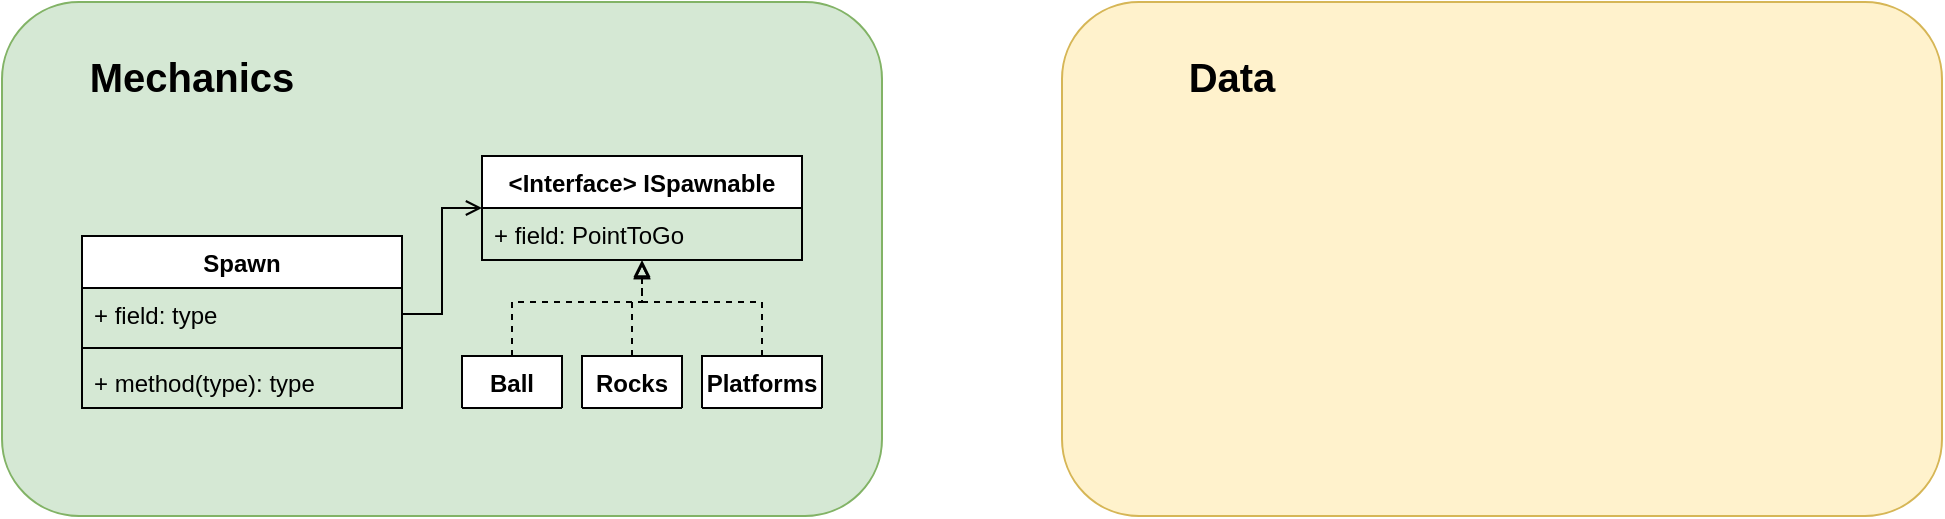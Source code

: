 <mxfile version="14.5.1" type="device"><diagram id="QISGlzCq7Bs7Ywk_yoOA" name="Scheme"><mxGraphModel dx="1707" dy="987" grid="1" gridSize="10" guides="1" tooltips="1" connect="1" arrows="1" fold="1" page="1" pageScale="1" pageWidth="1200" pageHeight="1920" math="0" shadow="0"><root><mxCell id="0"/><mxCell id="1" parent="0"/><mxCell id="0goeNSYIqT5PaspgPU6L-22" value="" style="rounded=1;whiteSpace=wrap;html=1;fillColor=#fff2cc;strokeColor=#d6b656;" parent="1" vertex="1"><mxGeometry x="640" y="300" width="440" height="257" as="geometry"/></mxCell><mxCell id="0goeNSYIqT5PaspgPU6L-16" value="" style="rounded=1;whiteSpace=wrap;html=1;fillColor=#d5e8d4;strokeColor=#82b366;" parent="1" vertex="1"><mxGeometry x="110" y="300" width="440" height="257" as="geometry"/></mxCell><mxCell id="0goeNSYIqT5PaspgPU6L-1" value="Spawn" style="swimlane;fontStyle=1;align=center;verticalAlign=top;childLayout=stackLayout;horizontal=1;startSize=26;horizontalStack=0;resizeParent=1;resizeParentMax=0;resizeLast=0;collapsible=1;marginBottom=0;" parent="1" vertex="1"><mxGeometry x="150" y="417" width="160" height="86" as="geometry"><mxRectangle x="680" y="157" width="70" height="26" as="alternateBounds"/></mxGeometry></mxCell><mxCell id="0goeNSYIqT5PaspgPU6L-2" value="+ field: type" style="text;strokeColor=none;fillColor=none;align=left;verticalAlign=top;spacingLeft=4;spacingRight=4;overflow=hidden;rotatable=0;points=[[0,0.5],[1,0.5]];portConstraint=eastwest;" parent="0goeNSYIqT5PaspgPU6L-1" vertex="1"><mxGeometry y="26" width="160" height="26" as="geometry"/></mxCell><mxCell id="0goeNSYIqT5PaspgPU6L-3" value="" style="line;strokeWidth=1;fillColor=none;align=left;verticalAlign=middle;spacingTop=-1;spacingLeft=3;spacingRight=3;rotatable=0;labelPosition=right;points=[];portConstraint=eastwest;" parent="0goeNSYIqT5PaspgPU6L-1" vertex="1"><mxGeometry y="52" width="160" height="8" as="geometry"/></mxCell><mxCell id="0goeNSYIqT5PaspgPU6L-4" value="+ method(type): type" style="text;strokeColor=none;fillColor=none;align=left;verticalAlign=top;spacingLeft=4;spacingRight=4;overflow=hidden;rotatable=0;points=[[0,0.5],[1,0.5]];portConstraint=eastwest;" parent="0goeNSYIqT5PaspgPU6L-1" vertex="1"><mxGeometry y="60" width="160" height="26" as="geometry"/></mxCell><mxCell id="0goeNSYIqT5PaspgPU6L-5" value="&lt;Interface&gt; ISpawnable" style="swimlane;fontStyle=1;align=center;verticalAlign=top;childLayout=stackLayout;horizontal=1;startSize=26;horizontalStack=0;resizeParent=1;resizeParentMax=0;resizeLast=0;collapsible=1;marginBottom=0;" parent="1" vertex="1"><mxGeometry x="350" y="377" width="160" height="52" as="geometry"/></mxCell><mxCell id="0goeNSYIqT5PaspgPU6L-6" value="+ field: PointToGo" style="text;strokeColor=none;fillColor=none;align=left;verticalAlign=top;spacingLeft=4;spacingRight=4;overflow=hidden;rotatable=0;points=[[0,0.5],[1,0.5]];portConstraint=eastwest;" parent="0goeNSYIqT5PaspgPU6L-5" vertex="1"><mxGeometry y="26" width="160" height="26" as="geometry"/></mxCell><mxCell id="0goeNSYIqT5PaspgPU6L-9" style="edgeStyle=orthogonalEdgeStyle;rounded=0;orthogonalLoop=1;jettySize=auto;html=1;exitX=1;exitY=0.5;exitDx=0;exitDy=0;entryX=0;entryY=0.5;entryDx=0;entryDy=0;endArrow=open;endFill=0;" parent="1" source="0goeNSYIqT5PaspgPU6L-2" target="0goeNSYIqT5PaspgPU6L-5" edge="1"><mxGeometry relative="1" as="geometry"/></mxCell><mxCell id="0goeNSYIqT5PaspgPU6L-15" style="edgeStyle=orthogonalEdgeStyle;rounded=0;orthogonalLoop=1;jettySize=auto;html=1;endArrow=block;endFill=0;dashed=1;" parent="1" source="0goeNSYIqT5PaspgPU6L-10" target="0goeNSYIqT5PaspgPU6L-5" edge="1"><mxGeometry relative="1" as="geometry"><Array as="points"><mxPoint x="365" y="450"/><mxPoint x="430" y="450"/></Array></mxGeometry></mxCell><mxCell id="0goeNSYIqT5PaspgPU6L-10" value="Ball" style="swimlane;fontStyle=1;align=center;verticalAlign=top;childLayout=stackLayout;horizontal=1;startSize=26;horizontalStack=0;resizeParent=1;resizeParentMax=0;resizeLast=0;collapsible=1;marginBottom=0;" parent="1" vertex="1" collapsed="1"><mxGeometry x="340" y="477" width="50" height="26" as="geometry"><mxRectangle x="880" y="217" width="160" height="52" as="alternateBounds"/></mxGeometry></mxCell><mxCell id="0goeNSYIqT5PaspgPU6L-13" value="+ MoveToPoint()" style="text;strokeColor=none;fillColor=none;align=left;verticalAlign=top;spacingLeft=4;spacingRight=4;overflow=hidden;rotatable=0;points=[[0,0.5],[1,0.5]];portConstraint=eastwest;" parent="0goeNSYIqT5PaspgPU6L-10" vertex="1"><mxGeometry y="26" width="50" height="26" as="geometry"/></mxCell><mxCell id="0goeNSYIqT5PaspgPU6L-17" value="&lt;font style=&quot;font-size: 20px&quot;&gt;&lt;b&gt;Mechanics&lt;/b&gt;&lt;/font&gt;" style="text;html=1;strokeColor=none;fillColor=none;align=center;verticalAlign=middle;whiteSpace=wrap;rounded=0;" parent="1" vertex="1"><mxGeometry x="150" y="327" width="110" height="20" as="geometry"/></mxCell><mxCell id="0goeNSYIqT5PaspgPU6L-20" value="&lt;font style=&quot;font-size: 20px&quot;&gt;&lt;b&gt;Data&lt;/b&gt;&lt;/font&gt;" style="text;html=1;strokeColor=none;fillColor=none;align=center;verticalAlign=middle;whiteSpace=wrap;rounded=0;" parent="1" vertex="1"><mxGeometry x="670" y="327" width="110" height="20" as="geometry"/></mxCell><mxCell id="0goeNSYIqT5PaspgPU6L-32" style="edgeStyle=orthogonalEdgeStyle;rounded=0;orthogonalLoop=1;jettySize=auto;html=1;endArrow=block;endFill=0;dashed=1;" parent="1" source="0goeNSYIqT5PaspgPU6L-23" edge="1"><mxGeometry relative="1" as="geometry"><mxPoint x="430" y="430" as="targetPoint"/><Array as="points"><mxPoint x="425" y="450"/><mxPoint x="430" y="450"/></Array></mxGeometry></mxCell><mxCell id="0goeNSYIqT5PaspgPU6L-23" value="Rocks" style="swimlane;fontStyle=1;align=center;verticalAlign=top;childLayout=stackLayout;horizontal=1;startSize=26;horizontalStack=0;resizeParent=1;resizeParentMax=0;resizeLast=0;collapsible=1;marginBottom=0;" parent="1" vertex="1" collapsed="1"><mxGeometry x="400" y="477" width="50" height="26" as="geometry"><mxRectangle x="930" y="217" width="160" height="52" as="alternateBounds"/></mxGeometry></mxCell><mxCell id="0goeNSYIqT5PaspgPU6L-24" value="+ MoveToPoint()" style="text;strokeColor=none;fillColor=none;align=left;verticalAlign=top;spacingLeft=4;spacingRight=4;overflow=hidden;rotatable=0;points=[[0,0.5],[1,0.5]];portConstraint=eastwest;" parent="0goeNSYIqT5PaspgPU6L-23" vertex="1"><mxGeometry y="26" width="50" height="26" as="geometry"/></mxCell><mxCell id="0goeNSYIqT5PaspgPU6L-31" style="edgeStyle=orthogonalEdgeStyle;rounded=0;orthogonalLoop=1;jettySize=auto;html=1;endArrow=block;endFill=0;dashed=1;" parent="1" source="0goeNSYIqT5PaspgPU6L-25" edge="1"><mxGeometry relative="1" as="geometry"><mxPoint x="430" y="430" as="targetPoint"/><Array as="points"><mxPoint x="490" y="450"/><mxPoint x="430" y="450"/></Array></mxGeometry></mxCell><mxCell id="0goeNSYIqT5PaspgPU6L-25" value="Platforms" style="swimlane;fontStyle=1;align=center;verticalAlign=top;childLayout=stackLayout;horizontal=1;startSize=26;horizontalStack=0;resizeParent=1;resizeParentMax=0;resizeLast=0;collapsible=1;marginBottom=0;" parent="1" vertex="1" collapsed="1"><mxGeometry x="460" y="477" width="60" height="26" as="geometry"><mxRectangle x="880" y="217" width="160" height="52" as="alternateBounds"/></mxGeometry></mxCell><mxCell id="0goeNSYIqT5PaspgPU6L-26" value="+ MoveToPoint()" style="text;strokeColor=none;fillColor=none;align=left;verticalAlign=top;spacingLeft=4;spacingRight=4;overflow=hidden;rotatable=0;points=[[0,0.5],[1,0.5]];portConstraint=eastwest;" parent="0goeNSYIqT5PaspgPU6L-25" vertex="1"><mxGeometry y="26" width="60" height="26" as="geometry"/></mxCell></root></mxGraphModel></diagram></mxfile>
